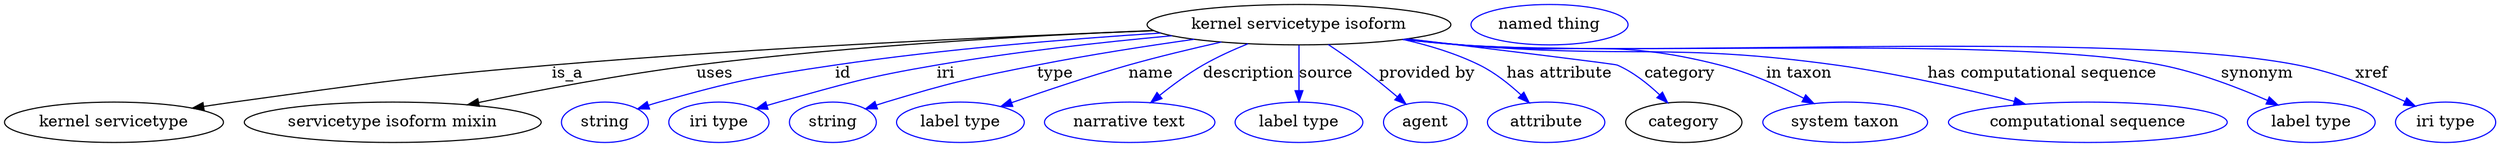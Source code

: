 digraph {
	graph [bb="0,0,2203,123"];
	node [label="\N"];
	"kernel servicetype isoform"	[height=0.5,
		label="kernel servicetype isoform",
		pos="1145.8,105",
		width=3.7372];
	"kernel servicetype"	[height=0.5,
		pos="96.841,18",
		width=2.69];
	"kernel servicetype isoform" -> "kernel servicetype"	[label=is_a,
		lp="497.84,61.5",
		pos="e,166.34,30.576 1017.2,99.642 883.71,94.545 668.9,84.742 483.84,69 358.55,58.342 327.39,53.293 202.84,36 194.26,34.808 185.29,33.488 \
176.37,32.126"];
	"servicetype isoform mixin"	[height=0.5,
		pos="342.84,18",
		width=3.6469];
	"kernel servicetype isoform" -> "servicetype isoform mixin"	[label=uses,
		lp="628.34,61.5",
		pos="e,409.1,33.581 1016.8,99.82 908.36,95.285 749.55,86.249 611.84,69 546.42,60.805 472.86,46.798 419.22,35.69"];
	id	[color=blue,
		height=0.5,
		label=string,
		pos="530.84,18",
		width=1.0652];
	"kernel servicetype isoform" -> id	[color=blue,
		label=id,
		lp="741.84,61.5",
		pos="e,559.83,29.96 1023.1,97.523 941.16,92.225 831.19,83.237 734.84,69 664.74,58.64 647.06,55.205 578.84,36 575.74,35.126 572.54,34.155 \
569.34,33.133",
		style=solid];
	iri	[color=blue,
		height=0.5,
		label="iri type",
		pos="631.84,18",
		width=1.2277];
	"kernel servicetype isoform" -> iri	[color=blue,
		label=iri,
		lp="832.84,61.5",
		pos="e,665.14,29.896 1032.8,95.141 971.11,89.434 893.48,80.843 824.84,69 762.27,58.205 747.05,52.878 685.84,36 682.27,35.015 678.57,33.951 \
674.88,32.852",
		style=solid];
	type	[color=blue,
		height=0.5,
		label=string,
		pos="732.84,18",
		width=1.0652];
	"kernel servicetype isoform" -> type	[color=blue,
		label=type,
		lp="929.84,61.5",
		pos="e,761.76,30.003 1052.9,91.971 1010.4,85.953 959.39,78.025 913.84,69 853.68,57.079 838.54,53.789 779.84,36 777.08,35.162 774.24,34.255 \
771.39,33.311",
		style=solid];
	name	[color=blue,
		height=0.5,
		label="label type",
		pos="845.84,18",
		width=1.5707];
	"kernel servicetype isoform" -> name	[color=blue,
		label=name,
		lp="1014.8,61.5",
		pos="e,881.67,32.101 1077.1,89.525 1051.2,83.687 1021.5,76.547 994.84,69 959.69,59.054 920.56,45.838 891.22,35.491",
		style=solid];
	description	[color=blue,
		height=0.5,
		label="narrative text",
		pos="995.84,18",
		width=2.0943];
	"kernel servicetype isoform" -> description	[color=blue,
		label=description,
		lp="1101.3,61.5",
		pos="e,1014.5,35.515 1100.7,87.988 1087.5,82.632 1073.3,76.176 1060.8,69 1047.4,61.273 1033.7,51.1 1022.3,41.949",
		style=solid];
	source	[color=blue,
		height=0.5,
		label="label type",
		pos="1145.8,18",
		width=1.5707];
	"kernel servicetype isoform" -> source	[color=blue,
		label=source,
		lp="1169.8,61.5",
		pos="e,1145.8,36.175 1145.8,86.799 1145.8,75.163 1145.8,59.548 1145.8,46.237",
		style=solid];
	"provided by"	[color=blue,
		height=0.5,
		label=agent,
		pos="1257.8,18",
		width=1.0291];
	"kernel servicetype isoform" -> "provided by"	[color=blue,
		label="provided by",
		lp="1259.3,61.5",
		pos="e,1240.6,34.142 1171.9,87.243 1180.3,81.623 1189.6,75.204 1197.8,69 1209.7,60.117 1222.3,49.717 1233,40.71",
		style=solid];
	"has attribute"	[color=blue,
		height=0.5,
		label=attribute,
		pos="1364.8,18",
		width=1.4443];
	"kernel servicetype isoform" -> "has attribute"	[color=blue,
		label="has attribute",
		lp="1376.8,61.5",
		pos="e,1349.9,35.363 1238.1,91.795 1261,86.639 1284.9,79.334 1305.8,69 1319.3,62.361 1332.2,52.013 1342.5,42.449",
		style=solid];
	category	[height=0.5,
		pos="1485.8,18",
		width=1.4263];
	"kernel servicetype isoform" -> category	[color=blue,
		label=category,
		lp="1483.3,61.5",
		pos="e,1471.8,35.361 1242.3,92.36 1323.1,82.555 1425.7,69.967 1427.8,69 1441.6,62.901 1454.5,52.424 1464.7,42.632",
		style=solid];
	"in taxon"	[color=blue,
		height=0.5,
		label="system taxon",
		pos="1627.8,18",
		width=2.022];
	"kernel servicetype isoform" -> "in taxon"	[color=blue,
		label="in taxon",
		lp="1588.8,61.5",
		pos="e,1600.6,34.769 1240.8,92.171 1256.8,90.33 1273.3,88.532 1288.8,87 1390.9,76.946 1419.6,94.774 1518.8,69 1544.2,62.42 1570.9,50.241 \
1591.6,39.55",
		style=solid];
	"has computational sequence"	[color=blue,
		height=0.5,
		label="computational sequence",
		pos="1841.8,18",
		width=3.4303];
	"kernel servicetype isoform" -> "has computational sequence"	[color=blue,
		label="has computational sequence",
		lp="1803.3,61.5",
		pos="e,1787.2,34.144 1239.2,92.023 1255.7,90.155 1272.8,88.388 1288.8,87 1436.5,74.245 1475,89.497 1621.8,69 1674.7,61.613 1733.7,47.907 \
1777.3,36.71",
		style=solid];
	synonym	[color=blue,
		height=0.5,
		label="label type",
		pos="2039.8,18",
		width=1.5707];
	"kernel servicetype isoform" -> synonym	[color=blue,
		label=synonym,
		lp="1992.8,61.5",
		pos="e,2010.5,33.469 1238,91.814 1254.9,89.933 1272.4,88.215 1288.8,87 1426.3,76.854 1773.7,95.954 1908.8,69 1941,62.584 1975.6,49.064 \
2001.2,37.699",
		style=solid];
	xref	[color=blue,
		height=0.5,
		label="iri type",
		pos="2158.8,18",
		width=1.2277];
	"kernel servicetype isoform" -> xref	[color=blue,
		label=xref,
		lp="2094.3,61.5",
		pos="e,2131.8,32.569 1237.6,91.793 1254.6,89.901 1272.3,88.185 1288.8,87 1452.9,75.278 1867.5,100.99 2028.8,69 2061.7,62.494 2097,48.42 \
2122.5,36.857",
		style=solid];
	"named thing_category"	[color=blue,
		height=0.5,
		label="named thing",
		pos="1367.8,105",
		width=1.9318];
}
